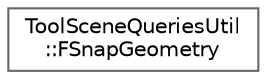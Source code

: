 digraph "Graphical Class Hierarchy"
{
 // INTERACTIVE_SVG=YES
 // LATEX_PDF_SIZE
  bgcolor="transparent";
  edge [fontname=Helvetica,fontsize=10,labelfontname=Helvetica,labelfontsize=10];
  node [fontname=Helvetica,fontsize=10,shape=box,height=0.2,width=0.4];
  rankdir="LR";
  Node0 [id="Node000000",label="ToolSceneQueriesUtil\l::FSnapGeometry",height=0.2,width=0.4,color="grey40", fillcolor="white", style="filled",URL="$d9/dc1/structToolSceneQueriesUtil_1_1FSnapGeometry.html",tooltip="FSnapGeometry stores information about geometry data of a snap, which we might use for highlights/etc..."];
}
